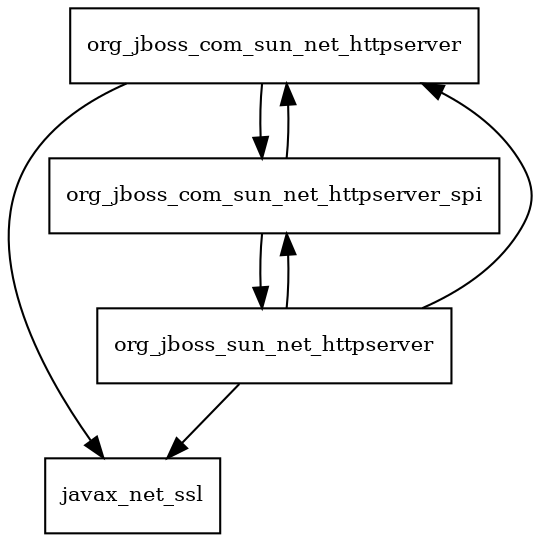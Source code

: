 digraph httpserver_1_0_1_Final_redhat_3_package_dependencies {
  node [shape = box, fontsize=10.0];
  org_jboss_com_sun_net_httpserver -> javax_net_ssl;
  org_jboss_com_sun_net_httpserver -> org_jboss_com_sun_net_httpserver_spi;
  org_jboss_com_sun_net_httpserver_spi -> org_jboss_com_sun_net_httpserver;
  org_jboss_com_sun_net_httpserver_spi -> org_jboss_sun_net_httpserver;
  org_jboss_sun_net_httpserver -> javax_net_ssl;
  org_jboss_sun_net_httpserver -> org_jboss_com_sun_net_httpserver;
  org_jboss_sun_net_httpserver -> org_jboss_com_sun_net_httpserver_spi;
}
